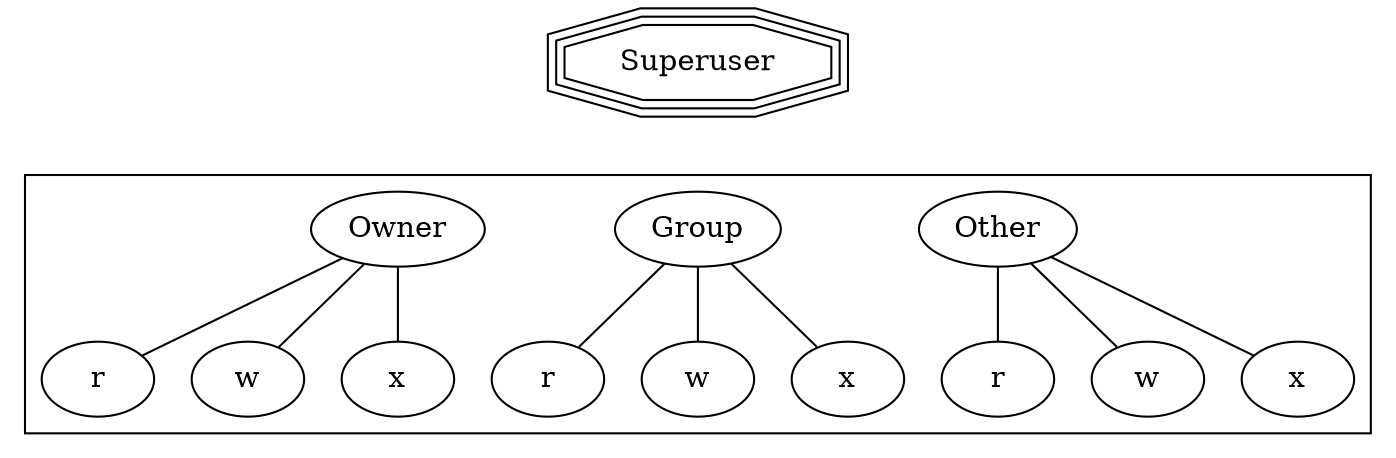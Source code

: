/* super.dot
 * 
 * super.dot is a graph that shows the access control
 * hierarchy of Linux.
 */

graph super {
	node [constraint=false];
	edge [style=invis];
	Superuser [shape=tripleoctagon];
	Superuser -- Owner;
	Superuser -- Group;
	Superuser -- Other;
	subgraph cluster_users{
		r1 [label="r"];
		w1 [label="w"];
		x1 [label="x"];
		r2 [label="r"];
		w2 [label="w"];
		x2 [label="x"];
		r3 [label="r"];
		w3 [label="w"];
		x3 [label="x"];
		{rank=same; Owner -- Group -- Other};
		edge [style=""];
		Owner -- r1;
		Owner -- w1;
		Owner -- x1;
		Group -- r2;
		Group -- w2;
		Group -- x2;
		Other -- r3;
		Other -- w3;
		Other -- x3;
	}
}
